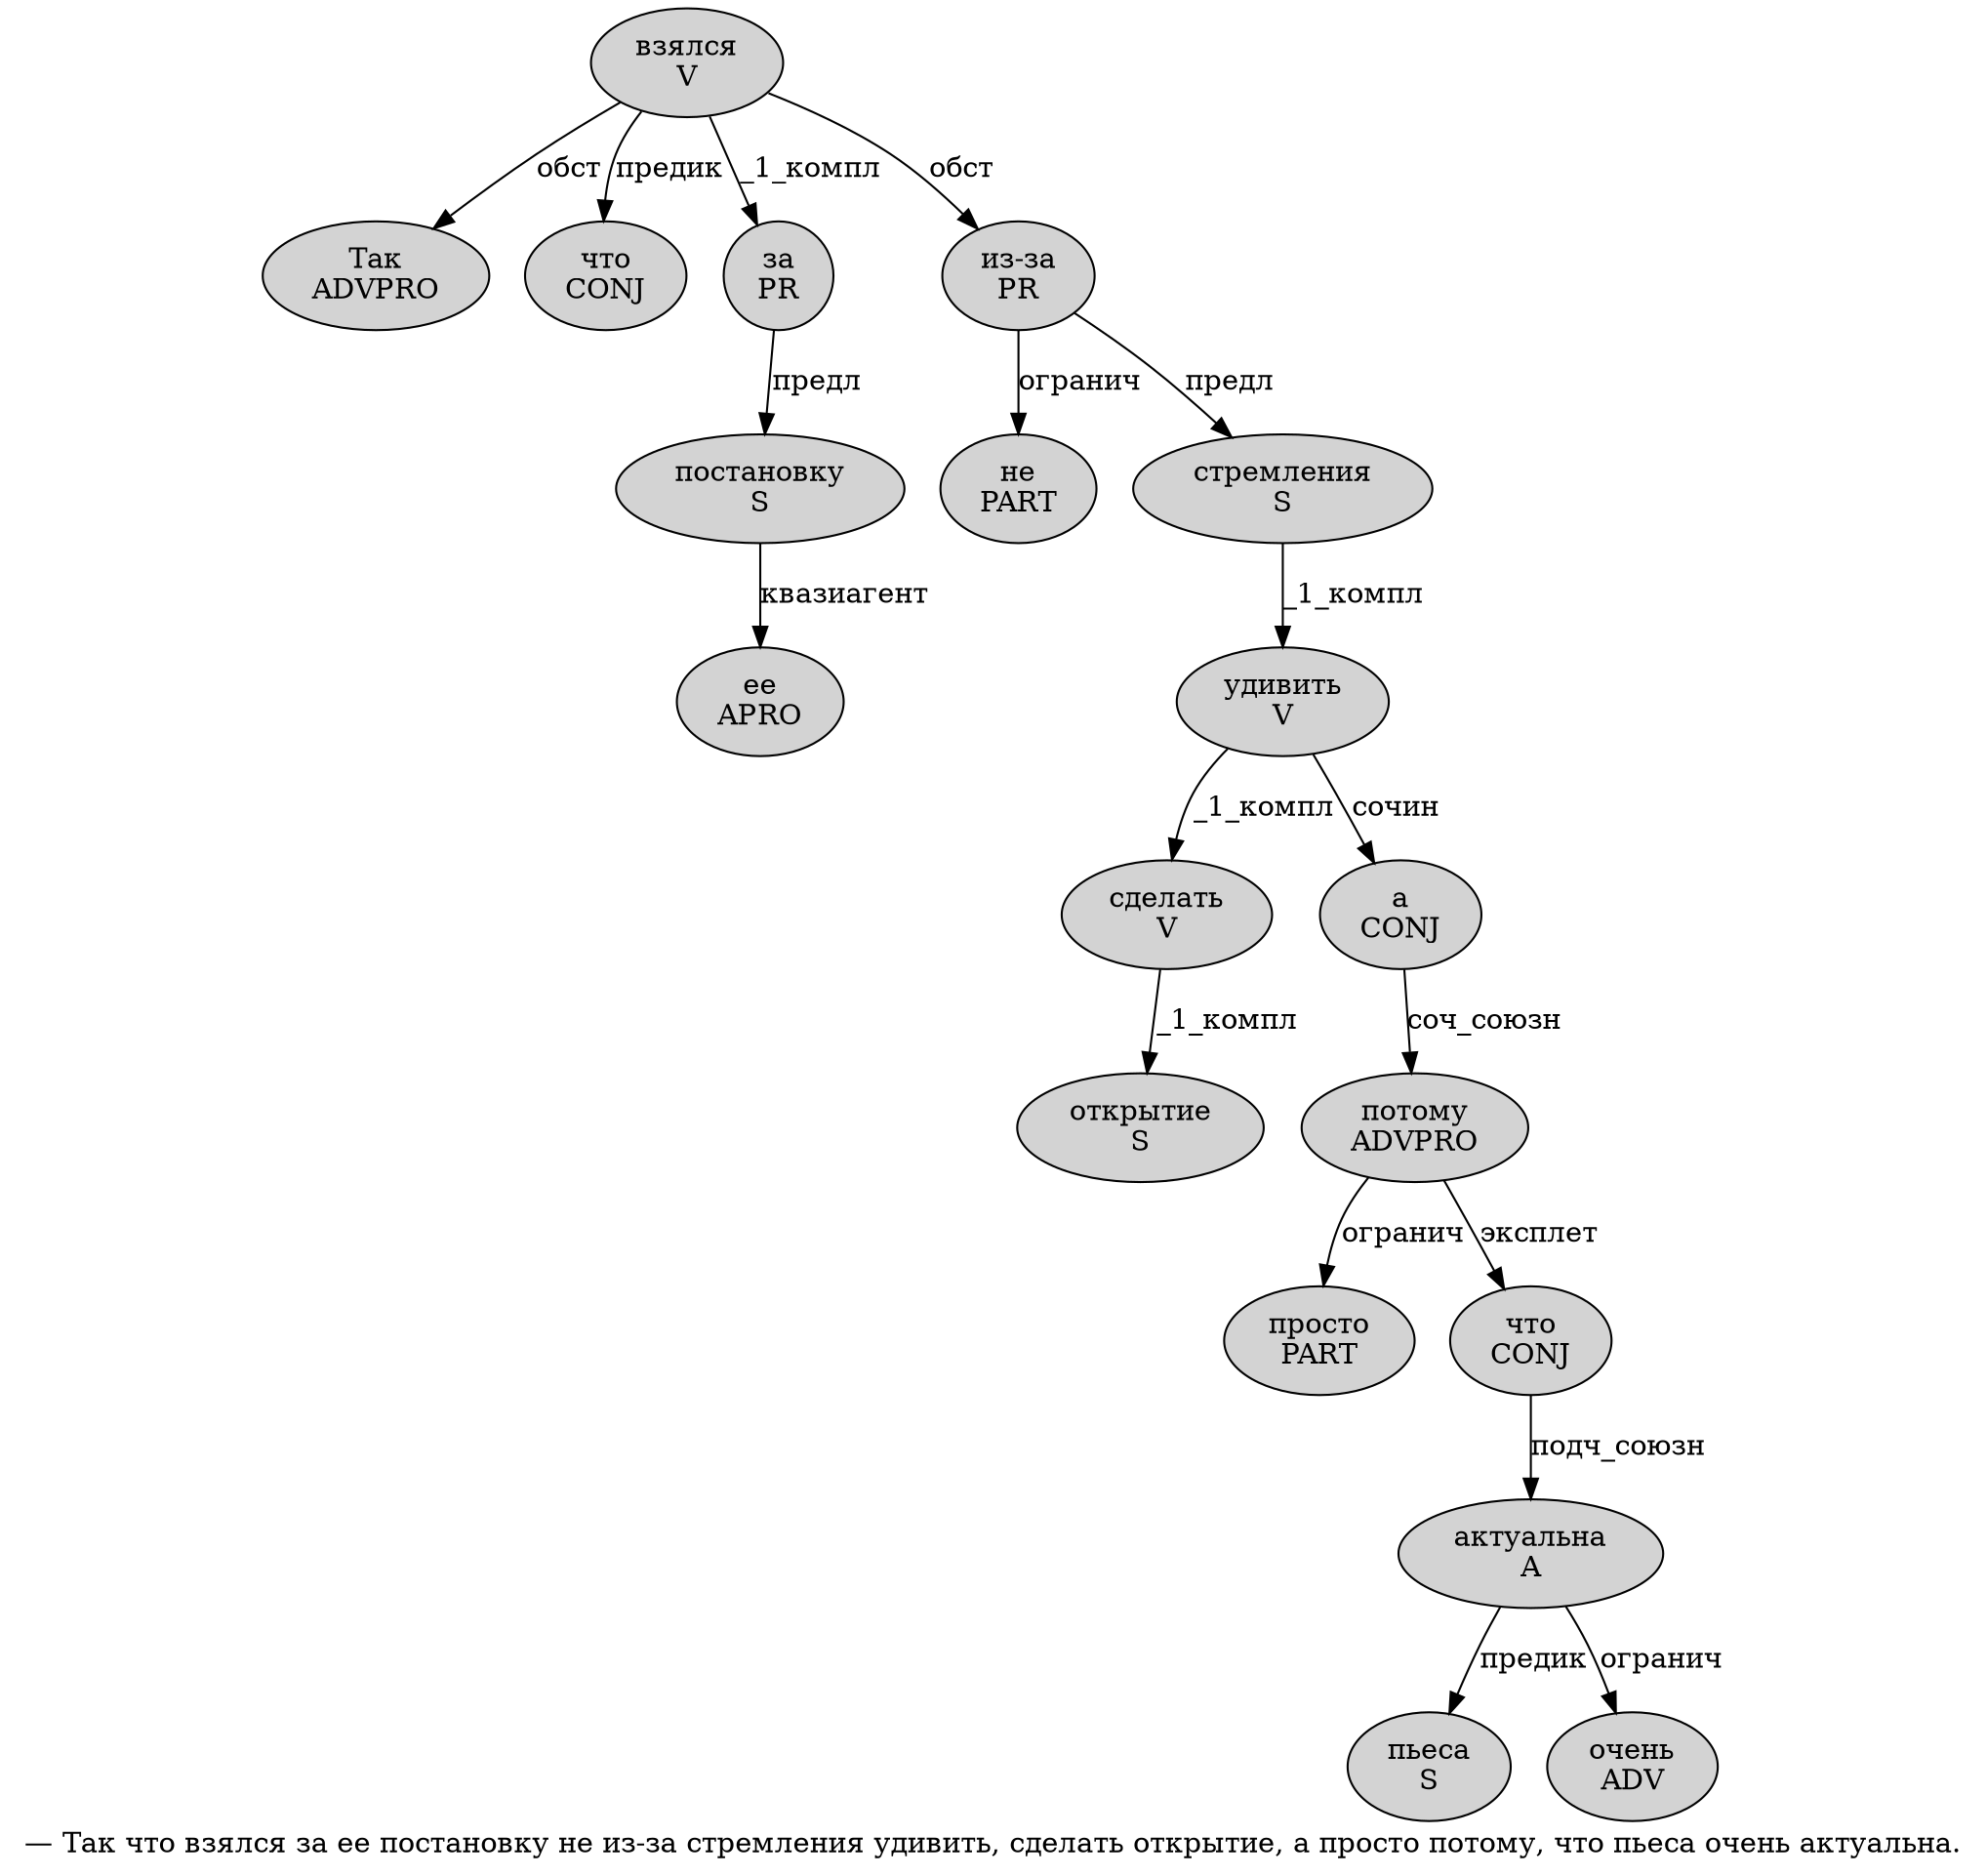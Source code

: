 digraph SENTENCE_226 {
	graph [label="— Так что взялся за ее постановку не из-за стремления удивить, сделать открытие, а просто потому, что пьеса очень актуальна."]
	node [style=filled]
		1 [label="Так
ADVPRO" color="" fillcolor=lightgray penwidth=1 shape=ellipse]
		2 [label="что
CONJ" color="" fillcolor=lightgray penwidth=1 shape=ellipse]
		3 [label="взялся
V" color="" fillcolor=lightgray penwidth=1 shape=ellipse]
		4 [label="за
PR" color="" fillcolor=lightgray penwidth=1 shape=ellipse]
		5 [label="ее
APRO" color="" fillcolor=lightgray penwidth=1 shape=ellipse]
		6 [label="постановку
S" color="" fillcolor=lightgray penwidth=1 shape=ellipse]
		7 [label="не
PART" color="" fillcolor=lightgray penwidth=1 shape=ellipse]
		8 [label="из-за
PR" color="" fillcolor=lightgray penwidth=1 shape=ellipse]
		9 [label="стремления
S" color="" fillcolor=lightgray penwidth=1 shape=ellipse]
		10 [label="удивить
V" color="" fillcolor=lightgray penwidth=1 shape=ellipse]
		12 [label="сделать
V" color="" fillcolor=lightgray penwidth=1 shape=ellipse]
		13 [label="открытие
S" color="" fillcolor=lightgray penwidth=1 shape=ellipse]
		15 [label="а
CONJ" color="" fillcolor=lightgray penwidth=1 shape=ellipse]
		16 [label="просто
PART" color="" fillcolor=lightgray penwidth=1 shape=ellipse]
		17 [label="потому
ADVPRO" color="" fillcolor=lightgray penwidth=1 shape=ellipse]
		19 [label="что
CONJ" color="" fillcolor=lightgray penwidth=1 shape=ellipse]
		20 [label="пьеса
S" color="" fillcolor=lightgray penwidth=1 shape=ellipse]
		21 [label="очень
ADV" color="" fillcolor=lightgray penwidth=1 shape=ellipse]
		22 [label="актуальна
A" color="" fillcolor=lightgray penwidth=1 shape=ellipse]
			6 -> 5 [label="квазиагент"]
			3 -> 1 [label="обст"]
			3 -> 2 [label="предик"]
			3 -> 4 [label="_1_компл"]
			3 -> 8 [label="обст"]
			22 -> 20 [label="предик"]
			22 -> 21 [label="огранич"]
			19 -> 22 [label="подч_союзн"]
			4 -> 6 [label="предл"]
			8 -> 7 [label="огранич"]
			8 -> 9 [label="предл"]
			10 -> 12 [label="_1_компл"]
			10 -> 15 [label="сочин"]
			12 -> 13 [label="_1_компл"]
			15 -> 17 [label="соч_союзн"]
			9 -> 10 [label="_1_компл"]
			17 -> 16 [label="огранич"]
			17 -> 19 [label="эксплет"]
}